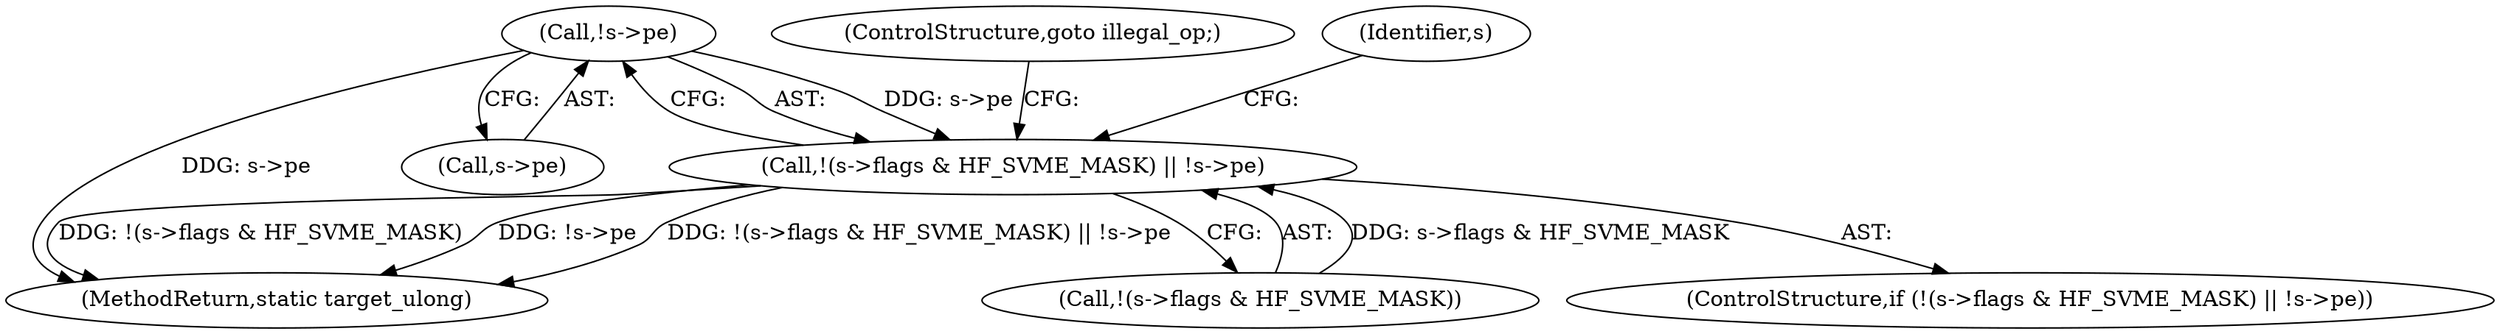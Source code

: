 digraph "0_qemu_30663fd26c0307e414622c7a8607fbc04f92ec14@pointer" {
"1008853" [label="(Call,!s->pe)"];
"1008846" [label="(Call,!(s->flags & HF_SVME_MASK) || !s->pe)"];
"1008845" [label="(ControlStructure,if (!(s->flags & HF_SVME_MASK) || !s->pe))"];
"1011840" [label="(MethodReturn,static target_ulong)"];
"1008853" [label="(Call,!s->pe)"];
"1008846" [label="(Call,!(s->flags & HF_SVME_MASK) || !s->pe)"];
"1008854" [label="(Call,s->pe)"];
"1008858" [label="(ControlStructure,goto illegal_op;)"];
"1008847" [label="(Call,!(s->flags & HF_SVME_MASK))"];
"1008862" [label="(Identifier,s)"];
"1008853" -> "1008846"  [label="AST: "];
"1008853" -> "1008854"  [label="CFG: "];
"1008854" -> "1008853"  [label="AST: "];
"1008846" -> "1008853"  [label="CFG: "];
"1008853" -> "1011840"  [label="DDG: s->pe"];
"1008853" -> "1008846"  [label="DDG: s->pe"];
"1008846" -> "1008845"  [label="AST: "];
"1008846" -> "1008847"  [label="CFG: "];
"1008847" -> "1008846"  [label="AST: "];
"1008858" -> "1008846"  [label="CFG: "];
"1008862" -> "1008846"  [label="CFG: "];
"1008846" -> "1011840"  [label="DDG: !(s->flags & HF_SVME_MASK)"];
"1008846" -> "1011840"  [label="DDG: !s->pe"];
"1008846" -> "1011840"  [label="DDG: !(s->flags & HF_SVME_MASK) || !s->pe"];
"1008847" -> "1008846"  [label="DDG: s->flags & HF_SVME_MASK"];
}
